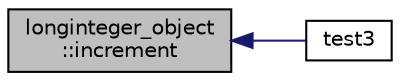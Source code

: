 digraph "longinteger_object::increment"
{
  edge [fontname="Helvetica",fontsize="10",labelfontname="Helvetica",labelfontsize="10"];
  node [fontname="Helvetica",fontsize="10",shape=record];
  rankdir="LR";
  Node1893 [label="longinteger_object\l::increment",height=0.2,width=0.4,color="black", fillcolor="grey75", style="filled", fontcolor="black"];
  Node1893 -> Node1894 [dir="back",color="midnightblue",fontsize="10",style="solid",fontname="Helvetica"];
  Node1894 [label="test3",height=0.2,width=0.4,color="black", fillcolor="white", style="filled",URL="$de/ded/test2_8_c.html#a6d0455dd5c30adda100e95f0423c786e"];
}
